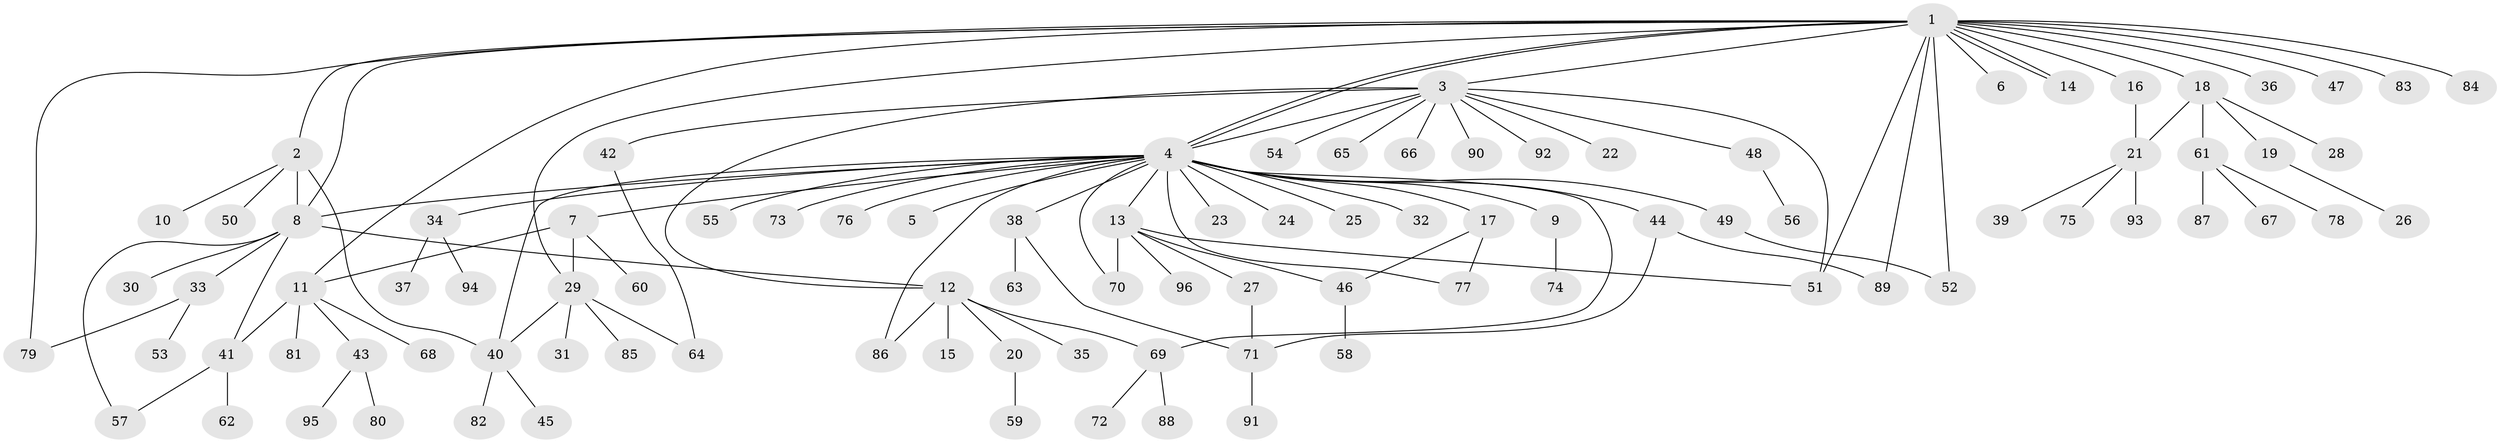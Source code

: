 // coarse degree distribution, {20: 0.014084507042253521, 4: 0.04225352112676056, 11: 0.014084507042253521, 27: 0.014084507042253521, 1: 0.5915492957746479, 3: 0.08450704225352113, 7: 0.028169014084507043, 5: 0.014084507042253521, 6: 0.014084507042253521, 2: 0.16901408450704225, 9: 0.014084507042253521}
// Generated by graph-tools (version 1.1) at 2025/41/03/06/25 10:41:49]
// undirected, 96 vertices, 121 edges
graph export_dot {
graph [start="1"]
  node [color=gray90,style=filled];
  1;
  2;
  3;
  4;
  5;
  6;
  7;
  8;
  9;
  10;
  11;
  12;
  13;
  14;
  15;
  16;
  17;
  18;
  19;
  20;
  21;
  22;
  23;
  24;
  25;
  26;
  27;
  28;
  29;
  30;
  31;
  32;
  33;
  34;
  35;
  36;
  37;
  38;
  39;
  40;
  41;
  42;
  43;
  44;
  45;
  46;
  47;
  48;
  49;
  50;
  51;
  52;
  53;
  54;
  55;
  56;
  57;
  58;
  59;
  60;
  61;
  62;
  63;
  64;
  65;
  66;
  67;
  68;
  69;
  70;
  71;
  72;
  73;
  74;
  75;
  76;
  77;
  78;
  79;
  80;
  81;
  82;
  83;
  84;
  85;
  86;
  87;
  88;
  89;
  90;
  91;
  92;
  93;
  94;
  95;
  96;
  1 -- 2;
  1 -- 3;
  1 -- 4;
  1 -- 4;
  1 -- 6;
  1 -- 8;
  1 -- 11;
  1 -- 14;
  1 -- 14;
  1 -- 16;
  1 -- 18;
  1 -- 29;
  1 -- 36;
  1 -- 47;
  1 -- 51;
  1 -- 52;
  1 -- 79;
  1 -- 83;
  1 -- 84;
  1 -- 89;
  2 -- 8;
  2 -- 10;
  2 -- 40;
  2 -- 50;
  3 -- 4;
  3 -- 12;
  3 -- 22;
  3 -- 42;
  3 -- 48;
  3 -- 51;
  3 -- 54;
  3 -- 65;
  3 -- 66;
  3 -- 90;
  3 -- 92;
  4 -- 5;
  4 -- 7;
  4 -- 8;
  4 -- 9;
  4 -- 13;
  4 -- 17;
  4 -- 23;
  4 -- 24;
  4 -- 25;
  4 -- 32;
  4 -- 34;
  4 -- 38;
  4 -- 40;
  4 -- 44;
  4 -- 49;
  4 -- 55;
  4 -- 69;
  4 -- 70;
  4 -- 73;
  4 -- 76;
  4 -- 77;
  4 -- 86;
  7 -- 11;
  7 -- 29;
  7 -- 60;
  8 -- 12;
  8 -- 30;
  8 -- 33;
  8 -- 41;
  8 -- 57;
  9 -- 74;
  11 -- 41;
  11 -- 43;
  11 -- 68;
  11 -- 81;
  12 -- 15;
  12 -- 20;
  12 -- 35;
  12 -- 69;
  12 -- 86;
  13 -- 27;
  13 -- 46;
  13 -- 51;
  13 -- 70;
  13 -- 96;
  16 -- 21;
  17 -- 46;
  17 -- 77;
  18 -- 19;
  18 -- 21;
  18 -- 28;
  18 -- 61;
  19 -- 26;
  20 -- 59;
  21 -- 39;
  21 -- 75;
  21 -- 93;
  27 -- 71;
  29 -- 31;
  29 -- 40;
  29 -- 64;
  29 -- 85;
  33 -- 53;
  33 -- 79;
  34 -- 37;
  34 -- 94;
  38 -- 63;
  38 -- 71;
  40 -- 45;
  40 -- 82;
  41 -- 57;
  41 -- 62;
  42 -- 64;
  43 -- 80;
  43 -- 95;
  44 -- 71;
  44 -- 89;
  46 -- 58;
  48 -- 56;
  49 -- 52;
  61 -- 67;
  61 -- 78;
  61 -- 87;
  69 -- 72;
  69 -- 88;
  71 -- 91;
}
